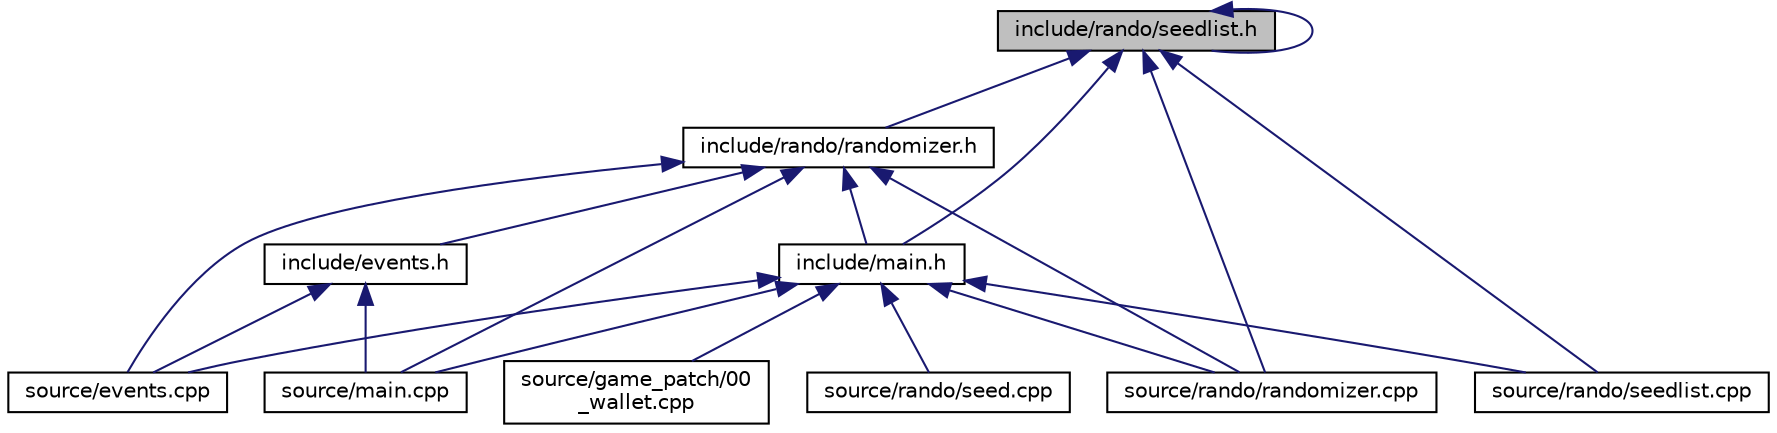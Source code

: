 digraph "include/rando/seedlist.h"
{
 // LATEX_PDF_SIZE
  edge [fontname="Helvetica",fontsize="10",labelfontname="Helvetica",labelfontsize="10"];
  node [fontname="Helvetica",fontsize="10",shape=record];
  Node1 [label="include/rando/seedlist.h",height=0.2,width=0.4,color="black", fillcolor="grey75", style="filled", fontcolor="black",tooltip=" "];
  Node1 -> Node2 [dir="back",color="midnightblue",fontsize="10",style="solid",fontname="Helvetica"];
  Node2 [label="include/main.h",height=0.2,width=0.4,color="black", fillcolor="white", style="filled",URL="$d4/dbf/main_8h.html",tooltip="Main structure of the Randomizer."];
  Node2 -> Node3 [dir="back",color="midnightblue",fontsize="10",style="solid",fontname="Helvetica"];
  Node3 [label="source/events.cpp",height=0.2,width=0.4,color="black", fillcolor="white", style="filled",URL="$da/db9/events_8cpp.html",tooltip=" "];
  Node2 -> Node4 [dir="back",color="midnightblue",fontsize="10",style="solid",fontname="Helvetica"];
  Node4 [label="source/game_patch/00\l_wallet.cpp",height=0.2,width=0.4,color="black", fillcolor="white", style="filled",URL="$da/d9f/00__wallet_8cpp.html",tooltip=" "];
  Node2 -> Node5 [dir="back",color="midnightblue",fontsize="10",style="solid",fontname="Helvetica"];
  Node5 [label="source/main.cpp",height=0.2,width=0.4,color="black", fillcolor="white", style="filled",URL="$df/d0a/main_8cpp.html",tooltip=" "];
  Node2 -> Node6 [dir="back",color="midnightblue",fontsize="10",style="solid",fontname="Helvetica"];
  Node6 [label="source/rando/randomizer.cpp",height=0.2,width=0.4,color="black", fillcolor="white", style="filled",URL="$dd/d58/randomizer_8cpp.html",tooltip="Randomizer main class."];
  Node2 -> Node7 [dir="back",color="midnightblue",fontsize="10",style="solid",fontname="Helvetica"];
  Node7 [label="source/rando/seed.cpp",height=0.2,width=0.4,color="black", fillcolor="white", style="filled",URL="$d5/db7/seed_8cpp.html",tooltip="Seed class to access seed-data."];
  Node2 -> Node8 [dir="back",color="midnightblue",fontsize="10",style="solid",fontname="Helvetica"];
  Node8 [label="source/rando/seedlist.cpp",height=0.2,width=0.4,color="black", fillcolor="white", style="filled",URL="$d9/dfa/seedlist_8cpp.html",tooltip=" "];
  Node1 -> Node9 [dir="back",color="midnightblue",fontsize="10",style="solid",fontname="Helvetica"];
  Node9 [label="include/rando/randomizer.h",height=0.2,width=0.4,color="black", fillcolor="white", style="filled",URL="$de/de4/randomizer_8h.html",tooltip="Randomizer main class."];
  Node9 -> Node3 [dir="back",color="midnightblue",fontsize="10",style="solid",fontname="Helvetica"];
  Node9 -> Node10 [dir="back",color="midnightblue",fontsize="10",style="solid",fontname="Helvetica"];
  Node10 [label="include/events.h",height=0.2,width=0.4,color="black", fillcolor="white", style="filled",URL="$db/dd2/events_8h.html",tooltip="Custom events."];
  Node10 -> Node3 [dir="back",color="midnightblue",fontsize="10",style="solid",fontname="Helvetica"];
  Node10 -> Node5 [dir="back",color="midnightblue",fontsize="10",style="solid",fontname="Helvetica"];
  Node9 -> Node2 [dir="back",color="midnightblue",fontsize="10",style="solid",fontname="Helvetica"];
  Node9 -> Node5 [dir="back",color="midnightblue",fontsize="10",style="solid",fontname="Helvetica"];
  Node9 -> Node6 [dir="back",color="midnightblue",fontsize="10",style="solid",fontname="Helvetica"];
  Node1 -> Node1 [dir="back",color="midnightblue",fontsize="10",style="solid",fontname="Helvetica"];
  Node1 -> Node6 [dir="back",color="midnightblue",fontsize="10",style="solid",fontname="Helvetica"];
  Node1 -> Node8 [dir="back",color="midnightblue",fontsize="10",style="solid",fontname="Helvetica"];
}
